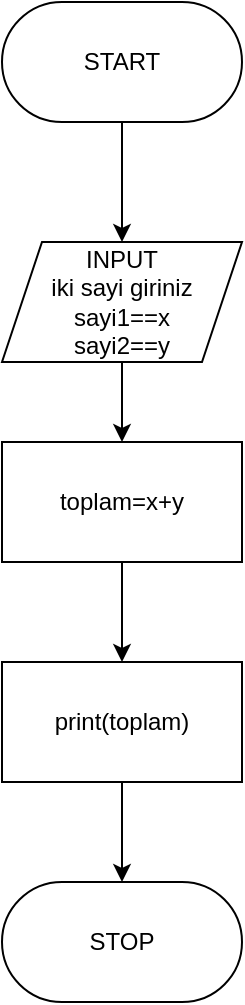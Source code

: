 <mxfile version="16.5.6"><diagram id="idui1HIRXXXfnUpkMWJX" name="Page-1"><mxGraphModel dx="1186" dy="650" grid="1" gridSize="10" guides="1" tooltips="1" connect="1" arrows="1" fold="1" page="1" pageScale="1" pageWidth="1169" pageHeight="1654" math="0" shadow="0"><root><mxCell id="0"/><mxCell id="1" parent="0"/><mxCell id="rDrFe9v4bmB9abc1hU9s-2" value="" style="endArrow=classic;html=1;rounded=0;exitX=0.5;exitY=1;exitDx=0;exitDy=0;" edge="1" parent="1"><mxGeometry width="50" height="50" relative="1" as="geometry"><mxPoint x="500" y="100" as="sourcePoint"/><mxPoint x="500" y="160" as="targetPoint"/></mxGeometry></mxCell><mxCell id="rDrFe9v4bmB9abc1hU9s-3" value="INPUT&lt;br&gt;iki sayi giriniz&lt;br&gt;sayi1==x&lt;br&gt;sayi2==y" style="shape=parallelogram;perimeter=parallelogramPerimeter;whiteSpace=wrap;html=1;fixedSize=1;" vertex="1" parent="1"><mxGeometry x="440" y="160" width="120" height="60" as="geometry"/></mxCell><mxCell id="rDrFe9v4bmB9abc1hU9s-4" value="" style="endArrow=classic;html=1;rounded=0;exitX=0.5;exitY=1;exitDx=0;exitDy=0;entryX=0.5;entryY=0;entryDx=0;entryDy=0;" edge="1" parent="1" source="rDrFe9v4bmB9abc1hU9s-3" target="rDrFe9v4bmB9abc1hU9s-8"><mxGeometry width="50" height="50" relative="1" as="geometry"><mxPoint x="510" y="340" as="sourcePoint"/><mxPoint x="500" y="250" as="targetPoint"/></mxGeometry></mxCell><mxCell id="rDrFe9v4bmB9abc1hU9s-6" value="" style="endArrow=classic;html=1;rounded=0;exitX=0.5;exitY=1;exitDx=0;exitDy=0;entryX=0.5;entryY=0;entryDx=0;entryDy=0;" edge="1" parent="1" target="rDrFe9v4bmB9abc1hU9s-8"><mxGeometry width="50" height="50" relative="1" as="geometry"><mxPoint x="500" y="310" as="sourcePoint"/><mxPoint x="500" y="330" as="targetPoint"/></mxGeometry></mxCell><mxCell id="rDrFe9v4bmB9abc1hU9s-8" value="toplam=x+y" style="rounded=0;whiteSpace=wrap;html=1;" vertex="1" parent="1"><mxGeometry x="440" y="260" width="120" height="60" as="geometry"/></mxCell><mxCell id="rDrFe9v4bmB9abc1hU9s-9" value="" style="endArrow=classic;html=1;rounded=0;exitX=0.5;exitY=1;exitDx=0;exitDy=0;" edge="1" parent="1" source="rDrFe9v4bmB9abc1hU9s-8" target="rDrFe9v4bmB9abc1hU9s-10"><mxGeometry width="50" height="50" relative="1" as="geometry"><mxPoint x="510" y="380" as="sourcePoint"/><mxPoint x="500" y="480" as="targetPoint"/></mxGeometry></mxCell><mxCell id="rDrFe9v4bmB9abc1hU9s-10" value="print(toplam)" style="rounded=0;whiteSpace=wrap;html=1;" vertex="1" parent="1"><mxGeometry x="440" y="370" width="120" height="60" as="geometry"/></mxCell><mxCell id="rDrFe9v4bmB9abc1hU9s-12" value="" style="endArrow=classic;html=1;rounded=0;exitX=0.5;exitY=1;exitDx=0;exitDy=0;" edge="1" parent="1" source="rDrFe9v4bmB9abc1hU9s-10" target="rDrFe9v4bmB9abc1hU9s-13"><mxGeometry width="50" height="50" relative="1" as="geometry"><mxPoint x="510" y="460" as="sourcePoint"/><mxPoint x="500" y="580" as="targetPoint"/></mxGeometry></mxCell><mxCell id="rDrFe9v4bmB9abc1hU9s-13" value="STOP" style="rounded=1;whiteSpace=wrap;html=1;arcSize=50;" vertex="1" parent="1"><mxGeometry x="440" y="480" width="120" height="60" as="geometry"/></mxCell><mxCell id="rDrFe9v4bmB9abc1hU9s-14" value="START" style="rounded=1;whiteSpace=wrap;html=1;arcSize=50;" vertex="1" parent="1"><mxGeometry x="440" y="40" width="120" height="60" as="geometry"/></mxCell></root></mxGraphModel></diagram></mxfile>